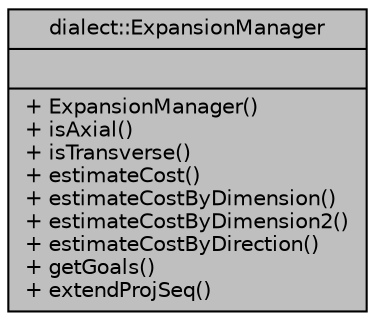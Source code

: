 digraph "dialect::ExpansionManager"
{
  edge [fontname="Helvetica",fontsize="10",labelfontname="Helvetica",labelfontsize="10"];
  node [fontname="Helvetica",fontsize="10",shape=record];
  Node1 [label="{dialect::ExpansionManager\n||+ ExpansionManager()\l+ isAxial()\l+ isTransverse()\l+ estimateCost()\l+ estimateCostByDimension()\l+ estimateCostByDimension2()\l+ estimateCostByDirection()\l+ getGoals()\l+ extendProjSeq()\l}",height=0.2,width=0.4,color="black", fillcolor="grey75", style="filled", fontcolor="black"];
}
